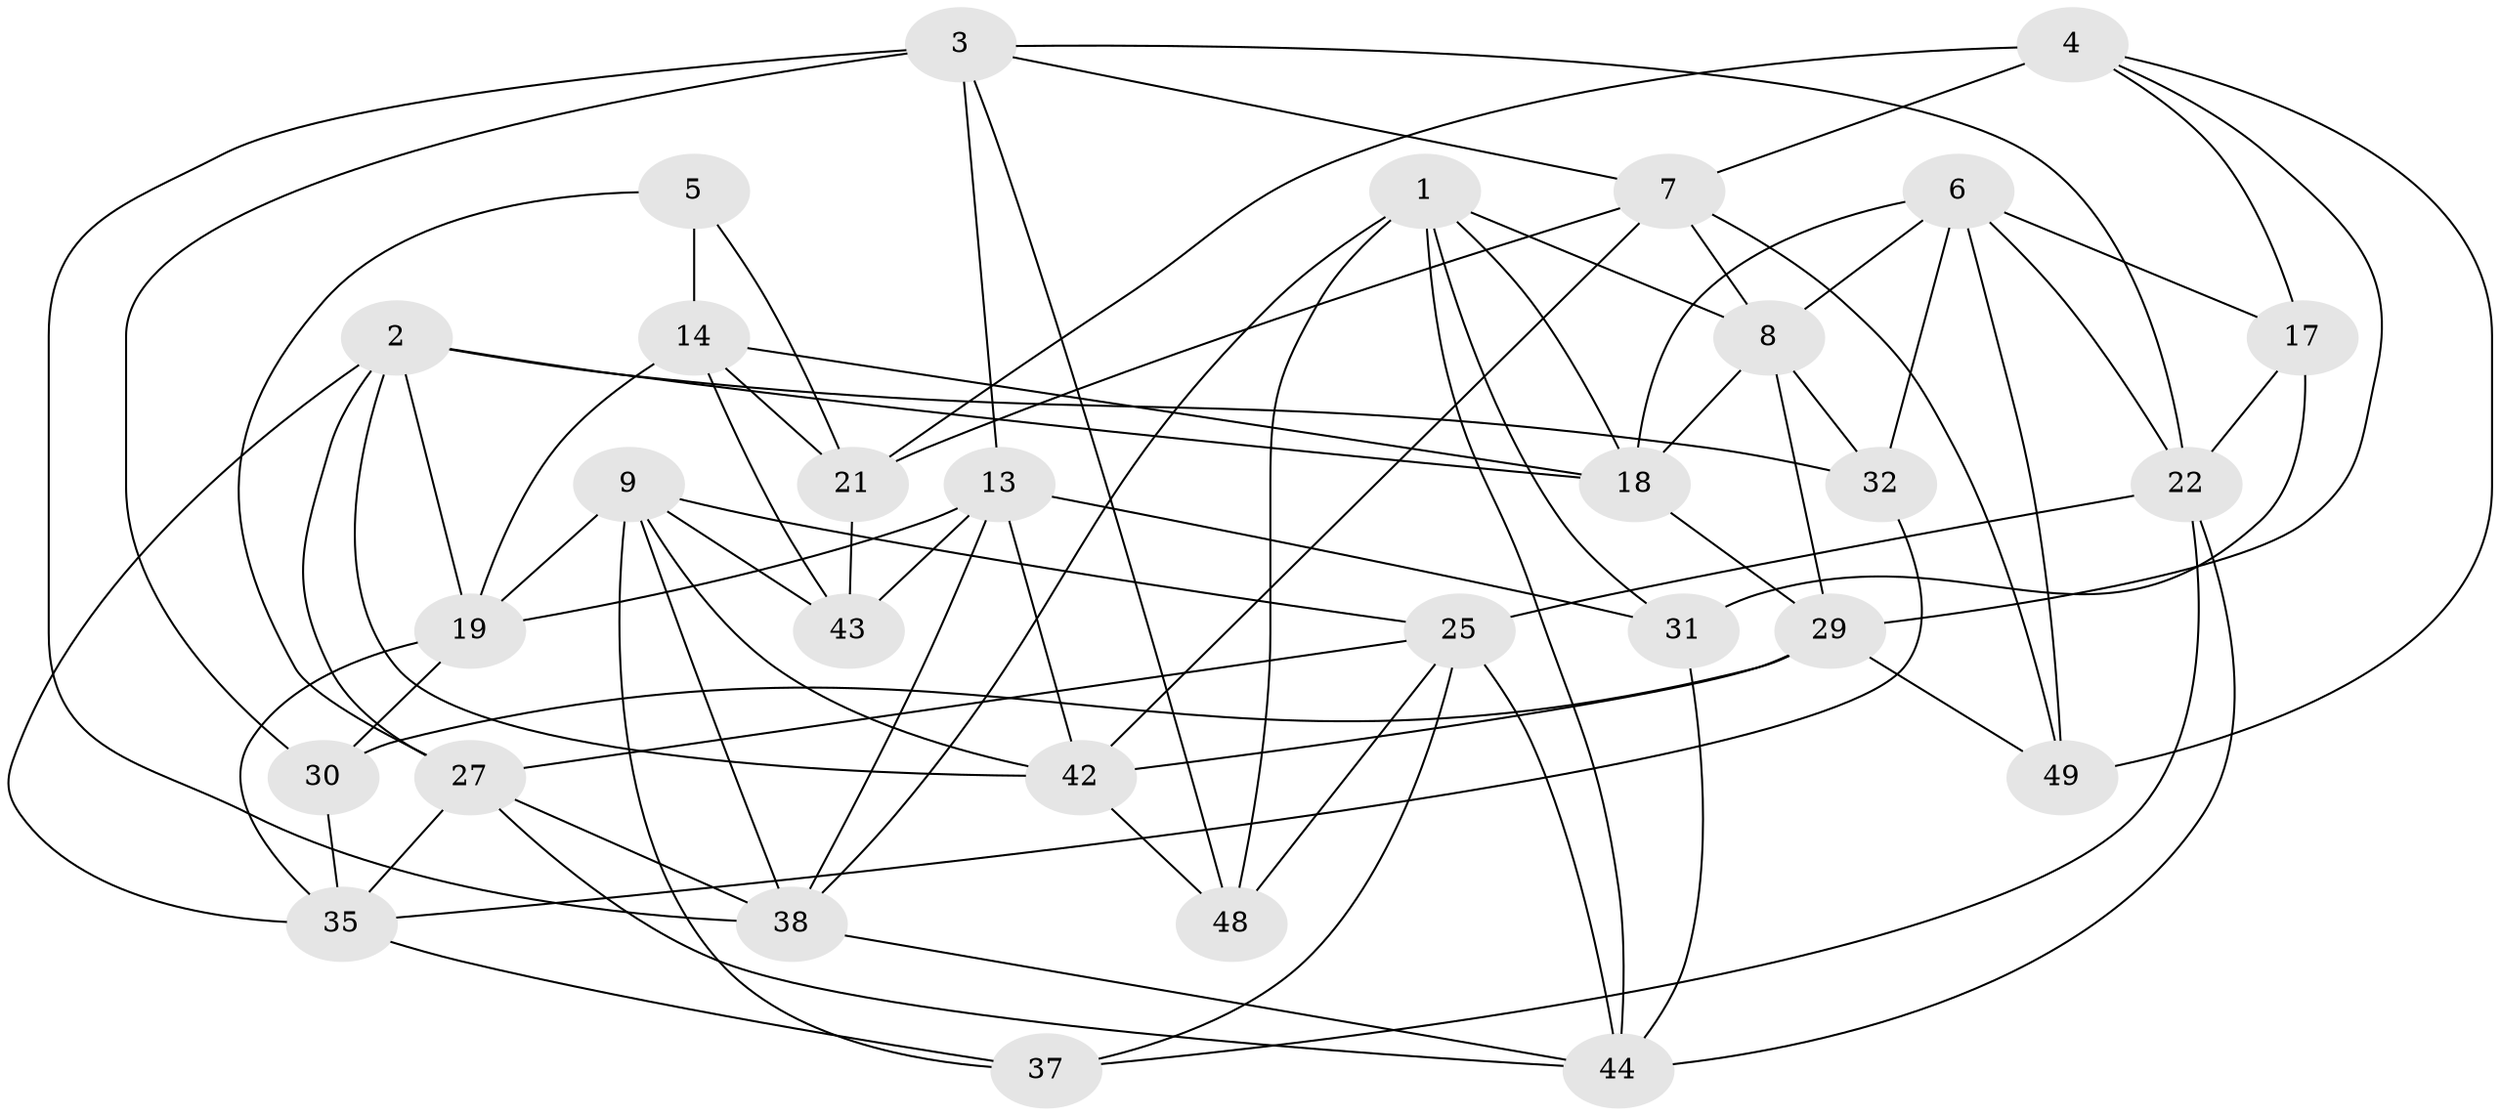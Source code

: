 // original degree distribution, {4: 1.0}
// Generated by graph-tools (version 1.1) at 2025/42/03/06/25 10:42:24]
// undirected, 30 vertices, 79 edges
graph export_dot {
graph [start="1"]
  node [color=gray90,style=filled];
  1 [super="+12"];
  2 [super="+20"];
  3 [super="+24"];
  4 [super="+34"];
  5;
  6 [super="+26"];
  7 [super="+11"];
  8 [super="+41"];
  9 [super="+10"];
  13 [super="+16"];
  14 [super="+15"];
  17;
  18 [super="+23"];
  19 [super="+39"];
  21 [super="+33"];
  22 [super="+40"];
  25 [super="+46"];
  27 [super="+28"];
  29 [super="+47"];
  30;
  31;
  32;
  35 [super="+36"];
  37;
  38 [super="+51"];
  42 [super="+50"];
  43;
  44 [super="+45"];
  48;
  49;
  1 -- 38;
  1 -- 8;
  1 -- 31;
  1 -- 48;
  1 -- 18;
  1 -- 44;
  2 -- 19;
  2 -- 35;
  2 -- 32;
  2 -- 27;
  2 -- 42;
  2 -- 18;
  3 -- 48;
  3 -- 38;
  3 -- 30;
  3 -- 13;
  3 -- 22;
  3 -- 7;
  4 -- 21 [weight=2];
  4 -- 7;
  4 -- 29;
  4 -- 17;
  4 -- 49;
  5 -- 14 [weight=2];
  5 -- 21;
  5 -- 27;
  6 -- 32;
  6 -- 22;
  6 -- 17;
  6 -- 18;
  6 -- 49;
  6 -- 8;
  7 -- 49;
  7 -- 8;
  7 -- 42;
  7 -- 21;
  8 -- 29;
  8 -- 32;
  8 -- 18;
  9 -- 42;
  9 -- 19;
  9 -- 43;
  9 -- 37;
  9 -- 25;
  9 -- 38;
  13 -- 19;
  13 -- 42;
  13 -- 43;
  13 -- 31;
  13 -- 38;
  14 -- 43;
  14 -- 21;
  14 -- 19;
  14 -- 18;
  17 -- 31;
  17 -- 22;
  18 -- 29;
  19 -- 30;
  19 -- 35;
  21 -- 43;
  22 -- 25;
  22 -- 37;
  22 -- 44;
  25 -- 37;
  25 -- 48;
  25 -- 44;
  25 -- 27;
  27 -- 38;
  27 -- 35;
  27 -- 44;
  29 -- 30;
  29 -- 42;
  29 -- 49;
  30 -- 35;
  31 -- 44;
  32 -- 35;
  35 -- 37;
  38 -- 44;
  42 -- 48;
}
